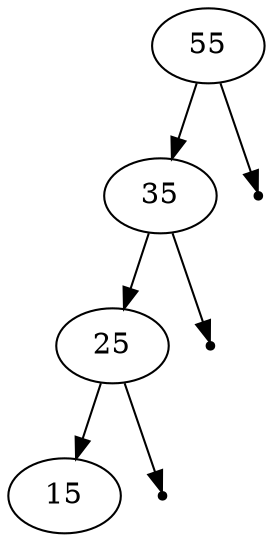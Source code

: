 digraph G {
  graph [ordering="out"];
  null0 [shape=point];
  null1 [shape=point];
  null2 [shape=point];
  55 -> 35
  55 -> null0
  35 -> 25
  35 -> null1
  25 -> 15
  25 -> null2
}
